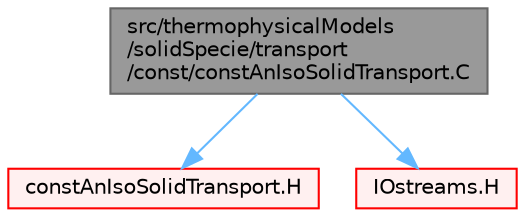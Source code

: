 digraph "src/thermophysicalModels/solidSpecie/transport/const/constAnIsoSolidTransport.C"
{
 // LATEX_PDF_SIZE
  bgcolor="transparent";
  edge [fontname=Helvetica,fontsize=10,labelfontname=Helvetica,labelfontsize=10];
  node [fontname=Helvetica,fontsize=10,shape=box,height=0.2,width=0.4];
  Node1 [id="Node000001",label="src/thermophysicalModels\l/solidSpecie/transport\l/const/constAnIsoSolidTransport.C",height=0.2,width=0.4,color="gray40", fillcolor="grey60", style="filled", fontcolor="black",tooltip=" "];
  Node1 -> Node2 [id="edge1_Node000001_Node000002",color="steelblue1",style="solid",tooltip=" "];
  Node2 [id="Node000002",label="constAnIsoSolidTransport.H",height=0.2,width=0.4,color="red", fillcolor="#FFF0F0", style="filled",URL="$constAnIsoSolidTransport_8H.html",tooltip=" "];
  Node1 -> Node81 [id="edge2_Node000001_Node000081",color="steelblue1",style="solid",tooltip=" "];
  Node81 [id="Node000081",label="IOstreams.H",height=0.2,width=0.4,color="red", fillcolor="#FFF0F0", style="filled",URL="$IOstreams_8H.html",tooltip="Useful combination of include files which define Sin, Sout and Serr and the use of IO streams general..."];
}
